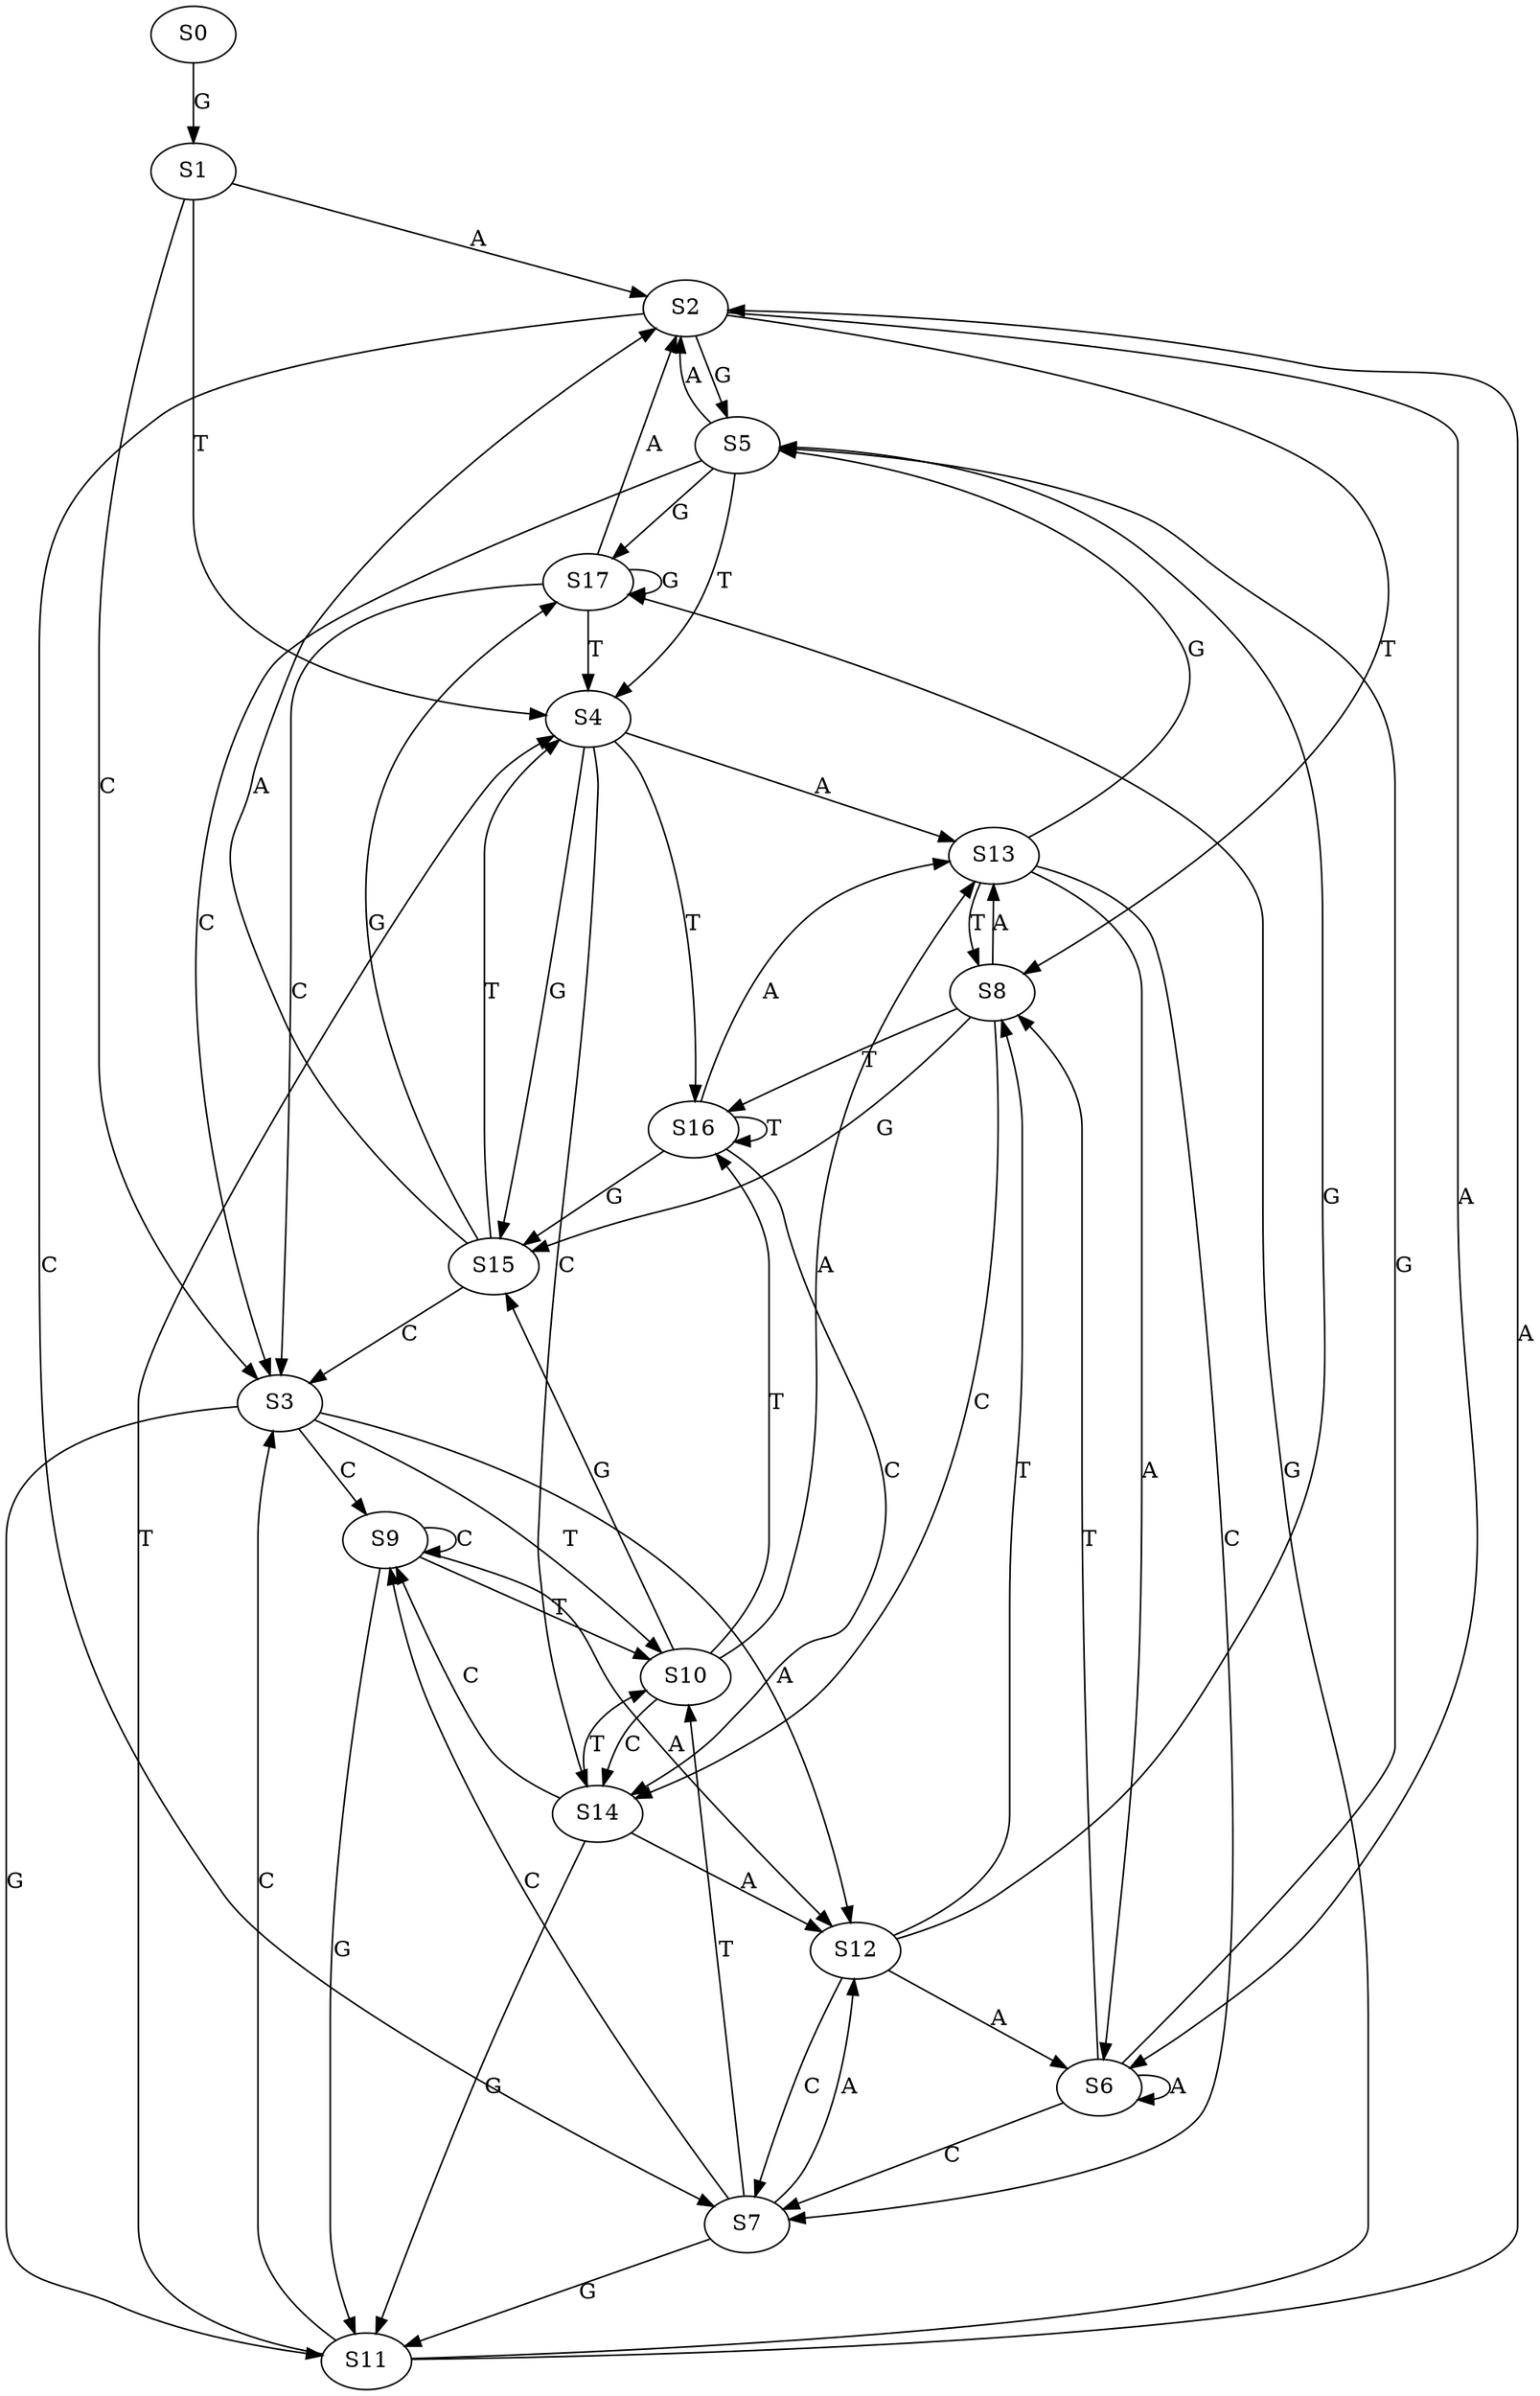 strict digraph  {
	S0 -> S1 [ label = G ];
	S1 -> S2 [ label = A ];
	S1 -> S3 [ label = C ];
	S1 -> S4 [ label = T ];
	S2 -> S5 [ label = G ];
	S2 -> S6 [ label = A ];
	S2 -> S7 [ label = C ];
	S2 -> S8 [ label = T ];
	S3 -> S9 [ label = C ];
	S3 -> S10 [ label = T ];
	S3 -> S11 [ label = G ];
	S3 -> S12 [ label = A ];
	S4 -> S13 [ label = A ];
	S4 -> S14 [ label = C ];
	S4 -> S15 [ label = G ];
	S4 -> S16 [ label = T ];
	S5 -> S4 [ label = T ];
	S5 -> S17 [ label = G ];
	S5 -> S2 [ label = A ];
	S5 -> S3 [ label = C ];
	S6 -> S8 [ label = T ];
	S6 -> S7 [ label = C ];
	S6 -> S5 [ label = G ];
	S6 -> S6 [ label = A ];
	S7 -> S12 [ label = A ];
	S7 -> S10 [ label = T ];
	S7 -> S9 [ label = C ];
	S7 -> S11 [ label = G ];
	S8 -> S13 [ label = A ];
	S8 -> S14 [ label = C ];
	S8 -> S16 [ label = T ];
	S8 -> S15 [ label = G ];
	S9 -> S11 [ label = G ];
	S9 -> S9 [ label = C ];
	S9 -> S12 [ label = A ];
	S9 -> S10 [ label = T ];
	S10 -> S15 [ label = G ];
	S10 -> S14 [ label = C ];
	S10 -> S13 [ label = A ];
	S10 -> S16 [ label = T ];
	S11 -> S17 [ label = G ];
	S11 -> S4 [ label = T ];
	S11 -> S2 [ label = A ];
	S11 -> S3 [ label = C ];
	S12 -> S5 [ label = G ];
	S12 -> S8 [ label = T ];
	S12 -> S7 [ label = C ];
	S12 -> S6 [ label = A ];
	S13 -> S5 [ label = G ];
	S13 -> S8 [ label = T ];
	S13 -> S6 [ label = A ];
	S13 -> S7 [ label = C ];
	S14 -> S10 [ label = T ];
	S14 -> S11 [ label = G ];
	S14 -> S9 [ label = C ];
	S14 -> S12 [ label = A ];
	S15 -> S2 [ label = A ];
	S15 -> S4 [ label = T ];
	S15 -> S3 [ label = C ];
	S15 -> S17 [ label = G ];
	S16 -> S14 [ label = C ];
	S16 -> S15 [ label = G ];
	S16 -> S16 [ label = T ];
	S16 -> S13 [ label = A ];
	S17 -> S2 [ label = A ];
	S17 -> S4 [ label = T ];
	S17 -> S17 [ label = G ];
	S17 -> S3 [ label = C ];
}
